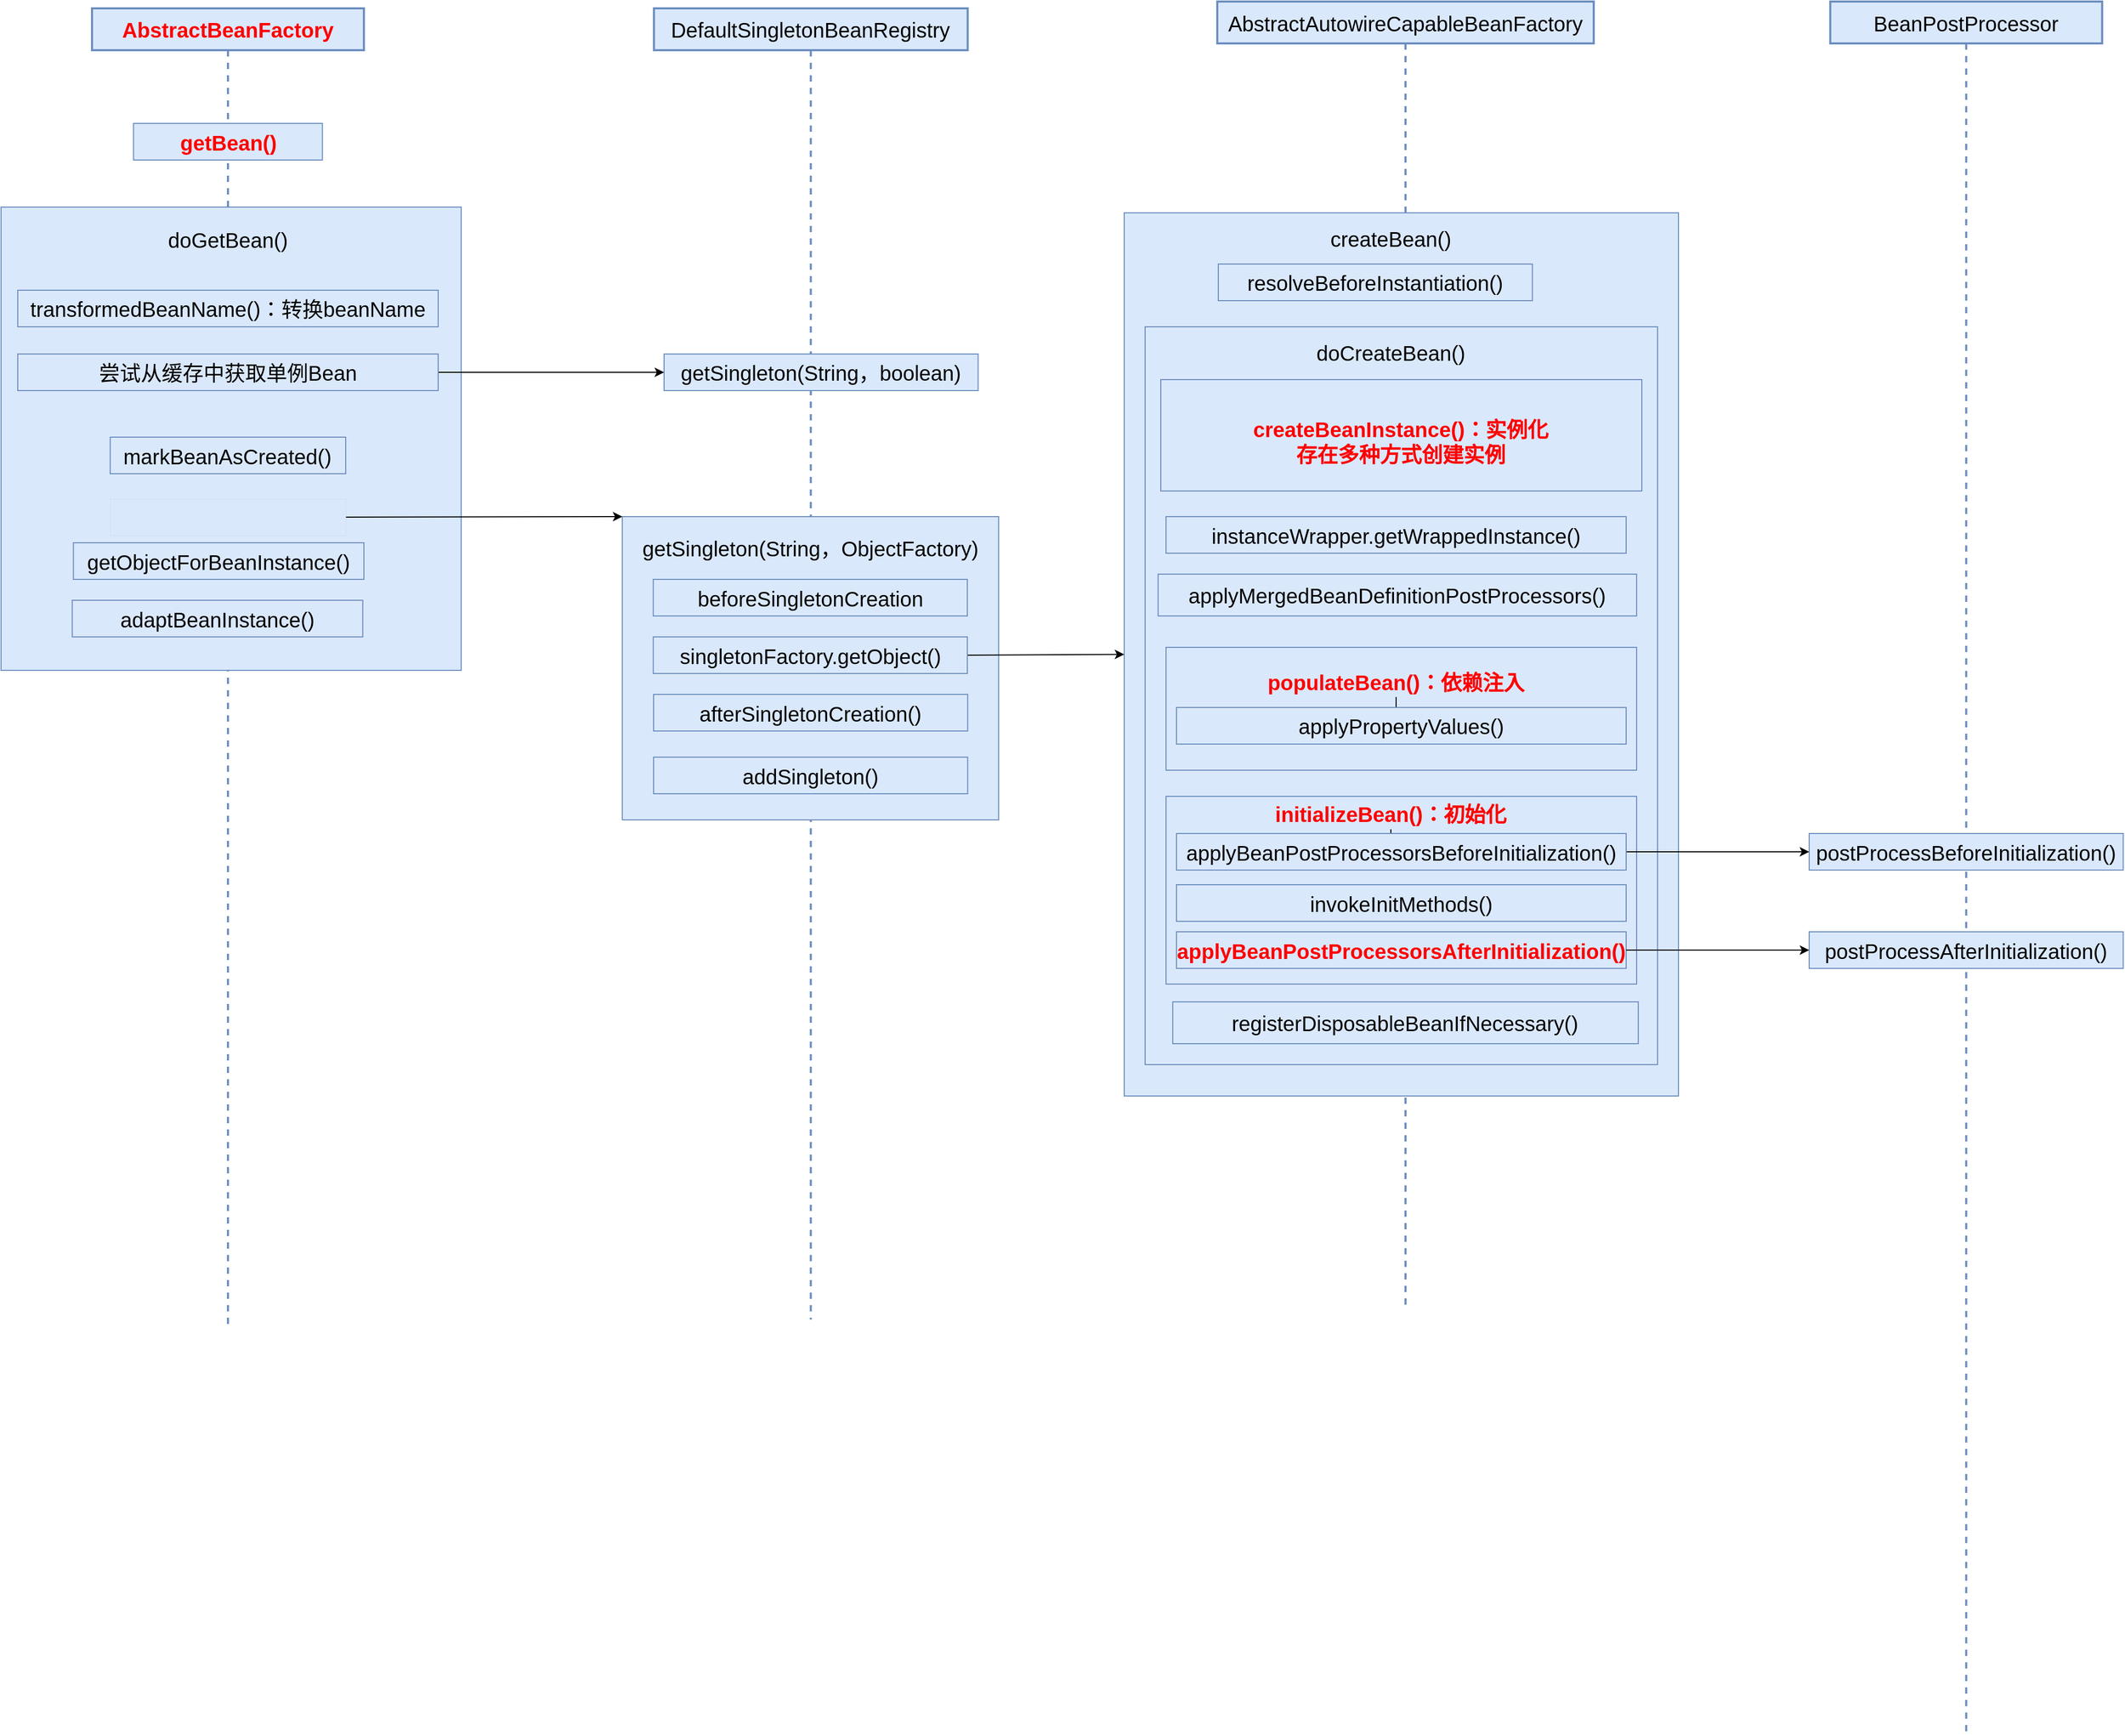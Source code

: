 <mxfile version="28.1.2">
  <diagram name="第 1 页" id="A2wYnKDMZFF023bxGnZ8">
    <mxGraphModel dx="3021" dy="1265" grid="1" gridSize="10" guides="1" tooltips="1" connect="1" arrows="1" fold="1" page="1" pageScale="1" pageWidth="827" pageHeight="1169" math="0" shadow="0">
      <root>
        <mxCell id="0" />
        <mxCell id="1" parent="0" />
        <mxCell id="qlxX7Fygw9MmZmLqK2NQ-1" value="AbstractBeanFactory" style="shape=umlLifeline;perimeter=lifelinePerimeter;whiteSpace=wrap;html=1;container=1;dropTarget=0;collapsible=0;recursiveResize=0;outlineConnect=0;portConstraint=eastwest;newEdgeStyle={&quot;curved&quot;:0,&quot;rounded&quot;:0};fontSize=20;fillColor=#dae8fc;strokeColor=#6c8ebf;strokeWidth=2;fontStyle=1;fontColor=#FF0000;" parent="1" vertex="1">
          <mxGeometry x="72.99" y="90" width="260" height="1262" as="geometry" />
        </mxCell>
        <mxCell id="tHCy42ypWK_uThyhraDl-1" value="getBean()" style="html=1;whiteSpace=wrap;fontSize=20;fillColor=#dae8fc;strokeColor=#6c8ebf;fontStyle=1;fontColor=#FF0000;" parent="1" vertex="1">
          <mxGeometry x="112.67" y="200" width="180.63" height="35" as="geometry" />
        </mxCell>
        <mxCell id="tHCy42ypWK_uThyhraDl-2" value="" style="html=1;whiteSpace=wrap;fontSize=20;fillColor=#dae8fc;strokeColor=#6c8ebf;" parent="1" vertex="1">
          <mxGeometry x="-14" y="280" width="440" height="443" as="geometry" />
        </mxCell>
        <mxCell id="tHCy42ypWK_uThyhraDl-4" value="DefaultSingletonBeanRegistry" style="shape=umlLifeline;perimeter=lifelinePerimeter;whiteSpace=wrap;html=1;container=1;dropTarget=0;collapsible=0;recursiveResize=0;outlineConnect=0;portConstraint=eastwest;newEdgeStyle={&quot;curved&quot;:0,&quot;rounded&quot;:0};fontSize=20;fillColor=#dae8fc;strokeColor=#6c8ebf;strokeWidth=2;" parent="1" vertex="1">
          <mxGeometry x="610.32" y="90" width="300" height="1253.75" as="geometry" />
        </mxCell>
        <mxCell id="tHCy42ypWK_uThyhraDl-6" value="getSingleton(String，boolean)" style="html=1;whiteSpace=wrap;fontSize=20;fillColor=#dae8fc;strokeColor=#6c8ebf;" parent="1" vertex="1">
          <mxGeometry x="620.0" y="420.5" width="300.32" height="35" as="geometry" />
        </mxCell>
        <mxCell id="tHCy42ypWK_uThyhraDl-9" value="" style="endArrow=classic;html=1;rounded=0;exitX=1;exitY=0.5;exitDx=0;exitDy=0;entryX=0;entryY=0.5;entryDx=0;entryDy=0;" parent="1" source="tHCy42ypWK_uThyhraDl-28" target="tHCy42ypWK_uThyhraDl-6" edge="1">
          <mxGeometry width="50" height="50" relative="1" as="geometry">
            <mxPoint x="520" y="636" as="sourcePoint" />
            <mxPoint x="570" y="586" as="targetPoint" />
          </mxGeometry>
        </mxCell>
        <mxCell id="tHCy42ypWK_uThyhraDl-10" value="markBeanAsCreated()" style="html=1;whiteSpace=wrap;fontSize=20;fillColor=#dae8fc;strokeColor=#6c8ebf;" parent="1" vertex="1">
          <mxGeometry x="90.4" y="500" width="225.17" height="35" as="geometry" />
        </mxCell>
        <mxCell id="tHCy42ypWK_uThyhraDl-15" value="&lt;span style=&quot;font-size: 20px;&quot;&gt;doGetBean()&lt;/span&gt;" style="text;html=1;align=center;verticalAlign=middle;whiteSpace=wrap;rounded=0;" parent="1" vertex="1">
          <mxGeometry x="142.99" y="285.5" width="120" height="50" as="geometry" />
        </mxCell>
        <mxCell id="tHCy42ypWK_uThyhraDl-16" value="" style="html=1;whiteSpace=wrap;fontSize=20;fillColor=#dae8fc;strokeColor=#6c8ebf;" parent="1" vertex="1">
          <mxGeometry x="580.08" y="576" width="359.84" height="290" as="geometry" />
        </mxCell>
        <mxCell id="tHCy42ypWK_uThyhraDl-17" value="" style="endArrow=classic;html=1;rounded=0;exitX=1;exitY=0.5;exitDx=0;exitDy=0;entryX=0;entryY=0;entryDx=0;entryDy=0;" parent="1" source="tHCy42ypWK_uThyhraDl-26" target="tHCy42ypWK_uThyhraDl-16" edge="1">
          <mxGeometry width="50" height="50" relative="1" as="geometry">
            <mxPoint x="530" y="666" as="sourcePoint" />
            <mxPoint x="605" y="666" as="targetPoint" />
          </mxGeometry>
        </mxCell>
        <mxCell id="tHCy42ypWK_uThyhraDl-19" value="&lt;span style=&quot;font-size: 20px;&quot;&gt;getSingleton(String，ObjectFactory)&lt;/span&gt;" style="text;html=1;align=center;verticalAlign=middle;whiteSpace=wrap;rounded=0;" parent="1" vertex="1">
          <mxGeometry x="579.84" y="586" width="360" height="40" as="geometry" />
        </mxCell>
        <mxCell id="tHCy42ypWK_uThyhraDl-20" value="beforeSingletonCreation" style="html=1;whiteSpace=wrap;fontSize=20;fillColor=#dae8fc;strokeColor=#6c8ebf;" parent="1" vertex="1">
          <mxGeometry x="609.68" y="636" width="300.32" height="35" as="geometry" />
        </mxCell>
        <mxCell id="tHCy42ypWK_uThyhraDl-21" value="AbstractAutowireCapableBeanFactory" style="shape=umlLifeline;perimeter=lifelinePerimeter;whiteSpace=wrap;html=1;container=1;dropTarget=0;collapsible=0;recursiveResize=0;outlineConnect=0;portConstraint=eastwest;newEdgeStyle={&quot;curved&quot;:0,&quot;rounded&quot;:0};fontSize=20;fillColor=#dae8fc;strokeColor=#6c8ebf;strokeWidth=2;" parent="1" vertex="1">
          <mxGeometry x="1149" y="83.5" width="360" height="1250" as="geometry" />
        </mxCell>
        <mxCell id="tHCy42ypWK_uThyhraDl-22" value="" style="html=1;whiteSpace=wrap;fontSize=20;fillColor=#dae8fc;strokeColor=#6c8ebf;" parent="1" vertex="1">
          <mxGeometry x="1060" y="285.5" width="530" height="844.5" as="geometry" />
        </mxCell>
        <mxCell id="tHCy42ypWK_uThyhraDl-23" value="" style="endArrow=classic;html=1;rounded=0;exitX=1;exitY=0.5;exitDx=0;exitDy=0;entryX=0;entryY=0.5;entryDx=0;entryDy=0;" parent="1" source="tHCy42ypWK_uThyhraDl-24" target="tHCy42ypWK_uThyhraDl-22" edge="1">
          <mxGeometry width="50" height="50" relative="1" as="geometry">
            <mxPoint x="1000" y="774" as="sourcePoint" />
            <mxPoint x="1010" y="635" as="targetPoint" />
          </mxGeometry>
        </mxCell>
        <mxCell id="tHCy42ypWK_uThyhraDl-24" value="singletonFactory.getObject()" style="html=1;whiteSpace=wrap;fontSize=20;fillColor=#dae8fc;strokeColor=#6c8ebf;strokeWidth=1;" parent="1" vertex="1">
          <mxGeometry x="609.68" y="691" width="300.32" height="35" as="geometry" />
        </mxCell>
        <mxCell id="tHCy42ypWK_uThyhraDl-25" value="afterSingletonCreation()" style="html=1;whiteSpace=wrap;fontSize=20;fillColor=#dae8fc;strokeColor=#6c8ebf;" parent="1" vertex="1">
          <mxGeometry x="610" y="746" width="300.32" height="35" as="geometry" />
        </mxCell>
        <mxCell id="tHCy42ypWK_uThyhraDl-26" value="" style="html=1;whiteSpace=wrap;fontSize=20;fillColor=#dae8fc;strokeColor=#6c8ebf;strokeWidth=0;" parent="1" vertex="1">
          <mxGeometry x="90.41" y="559" width="225.17" height="35" as="geometry" />
        </mxCell>
        <mxCell id="tHCy42ypWK_uThyhraDl-27" value="getObjectForBeanInstance()" style="html=1;whiteSpace=wrap;fontSize=20;fillColor=#dae8fc;strokeColor=#6c8ebf;" parent="1" vertex="1">
          <mxGeometry x="55.21" y="601" width="277.79" height="35" as="geometry" />
        </mxCell>
        <mxCell id="tHCy42ypWK_uThyhraDl-28" value="尝试从缓存中获取单例Bean" style="html=1;whiteSpace=wrap;fontSize=20;fillColor=#dae8fc;strokeColor=#6c8ebf;strokeWidth=1;" parent="1" vertex="1">
          <mxGeometry x="1.98" y="420.5" width="402.01" height="35" as="geometry" />
        </mxCell>
        <mxCell id="tHCy42ypWK_uThyhraDl-29" value="addSingleton()" style="html=1;whiteSpace=wrap;fontSize=20;fillColor=#dae8fc;strokeColor=#6c8ebf;" parent="1" vertex="1">
          <mxGeometry x="610" y="806" width="300.32" height="35" as="geometry" />
        </mxCell>
        <mxCell id="tHCy42ypWK_uThyhraDl-32" value="&lt;span style=&quot;font-size: 20px;&quot;&gt;createBean()&lt;/span&gt;" style="text;html=1;align=center;verticalAlign=middle;whiteSpace=wrap;rounded=0;" parent="1" vertex="1">
          <mxGeometry x="1240" y="294.5" width="150" height="30" as="geometry" />
        </mxCell>
        <mxCell id="tHCy42ypWK_uThyhraDl-33" value="resolveBeforeInstantiation()" style="html=1;whiteSpace=wrap;fontSize=20;fillColor=#dae8fc;strokeColor=#6c8ebf;" parent="1" vertex="1">
          <mxGeometry x="1150" y="334.5" width="300.32" height="35" as="geometry" />
        </mxCell>
        <mxCell id="tHCy42ypWK_uThyhraDl-36" value="" style="html=1;whiteSpace=wrap;fontSize=20;fillColor=#dae8fc;strokeColor=#6c8ebf;" parent="1" vertex="1">
          <mxGeometry x="1080" y="394.5" width="490" height="705.5" as="geometry" />
        </mxCell>
        <mxCell id="tHCy42ypWK_uThyhraDl-37" value="&lt;span style=&quot;font-size: 20px;&quot;&gt;doCreateBean()&lt;/span&gt;" style="text;html=1;align=center;verticalAlign=middle;whiteSpace=wrap;rounded=0;" parent="1" vertex="1">
          <mxGeometry x="1240" y="403.5" width="150" height="30" as="geometry" />
        </mxCell>
        <mxCell id="tHCy42ypWK_uThyhraDl-38" value="" style="html=1;whiteSpace=wrap;fontSize=20;fillColor=#dae8fc;strokeColor=#6c8ebf;" parent="1" vertex="1">
          <mxGeometry x="1095" y="445" width="460" height="106.5" as="geometry" />
        </mxCell>
        <mxCell id="tHCy42ypWK_uThyhraDl-39" value="applyMergedBeanDefinitionPostProcessors()" style="html=1;whiteSpace=wrap;fontSize=20;fillColor=#dae8fc;strokeColor=#6c8ebf;" parent="1" vertex="1">
          <mxGeometry x="1092.42" y="631" width="457.58" height="40" as="geometry" />
        </mxCell>
        <mxCell id="tHCy42ypWK_uThyhraDl-40" value="" style="html=1;whiteSpace=wrap;fontSize=20;fillColor=#dae8fc;strokeColor=#6c8ebf;" parent="1" vertex="1">
          <mxGeometry x="1100" y="701" width="450" height="117.5" as="geometry" />
        </mxCell>
        <mxCell id="tHCy42ypWK_uThyhraDl-41" value="" style="html=1;whiteSpace=wrap;fontSize=20;fillColor=#dae8fc;strokeColor=#6c8ebf;" parent="1" vertex="1">
          <mxGeometry x="1100" y="843.5" width="450" height="179.5" as="geometry" />
        </mxCell>
        <mxCell id="tHCy42ypWK_uThyhraDl-42" value="registerDisposableBeanIfNecessary()" style="html=1;whiteSpace=wrap;fontSize=20;fillColor=#dae8fc;strokeColor=#6c8ebf;" parent="1" vertex="1">
          <mxGeometry x="1106.42" y="1040" width="445.16" height="40" as="geometry" />
        </mxCell>
        <mxCell id="tHCy42ypWK_uThyhraDl-67" value="" style="edgeStyle=orthogonalEdgeStyle;rounded=0;orthogonalLoop=1;jettySize=auto;html=1;" parent="1" source="tHCy42ypWK_uThyhraDl-43" target="tHCy42ypWK_uThyhraDl-44" edge="1">
          <mxGeometry relative="1" as="geometry" />
        </mxCell>
        <mxCell id="tHCy42ypWK_uThyhraDl-43" value="&lt;span style=&quot;font-size: 20px;&quot;&gt;populateBean()：依赖注入&lt;/span&gt;" style="text;html=1;align=center;verticalAlign=middle;whiteSpace=wrap;rounded=0;fontColor=#FF0000;fontStyle=1" parent="1" vertex="1">
          <mxGeometry x="1180" y="718.5" width="280" height="30" as="geometry" />
        </mxCell>
        <mxCell id="tHCy42ypWK_uThyhraDl-44" value="applyPropertyValues()" style="html=1;whiteSpace=wrap;fontSize=20;fillColor=#dae8fc;strokeColor=#6c8ebf;" parent="1" vertex="1">
          <mxGeometry x="1110" y="758.5" width="430" height="35" as="geometry" />
        </mxCell>
        <mxCell id="tHCy42ypWK_uThyhraDl-45" value="adaptBeanInstance()" style="html=1;whiteSpace=wrap;fontSize=20;fillColor=#dae8fc;strokeColor=#6c8ebf;" parent="1" vertex="1">
          <mxGeometry x="54.1" y="656" width="277.79" height="35" as="geometry" />
        </mxCell>
        <mxCell id="tHCy42ypWK_uThyhraDl-46" value="BeanPostProcessor" style="shape=umlLifeline;perimeter=lifelinePerimeter;whiteSpace=wrap;html=1;container=1;dropTarget=0;collapsible=0;recursiveResize=0;outlineConnect=0;portConstraint=eastwest;newEdgeStyle={&quot;curved&quot;:0,&quot;rounded&quot;:0};fontSize=20;fillColor=#dae8fc;strokeColor=#6c8ebf;strokeWidth=2;" parent="1" vertex="1">
          <mxGeometry x="1735.16" y="83.5" width="260" height="1656.5" as="geometry" />
        </mxCell>
        <mxCell id="tHCy42ypWK_uThyhraDl-47" value="postProcessBeforeInitialization()" style="html=1;whiteSpace=wrap;fontSize=20;fillColor=#dae8fc;strokeColor=#6c8ebf;" parent="1" vertex="1">
          <mxGeometry x="1715" y="879" width="300.32" height="35" as="geometry" />
        </mxCell>
        <mxCell id="tHCy42ypWK_uThyhraDl-48" value="" style="endArrow=classic;html=1;rounded=0;exitX=1;exitY=0.5;exitDx=0;exitDy=0;entryX=0;entryY=0.5;entryDx=0;entryDy=0;" parent="1" source="tHCy42ypWK_uThyhraDl-51" target="tHCy42ypWK_uThyhraDl-47" edge="1">
          <mxGeometry width="50" height="50" relative="1" as="geometry">
            <mxPoint x="1750" y="790" as="sourcePoint" />
            <mxPoint x="1800" y="740" as="targetPoint" />
          </mxGeometry>
        </mxCell>
        <mxCell id="tHCy42ypWK_uThyhraDl-68" value="" style="edgeStyle=orthogonalEdgeStyle;rounded=0;orthogonalLoop=1;jettySize=auto;html=1;" parent="1" source="tHCy42ypWK_uThyhraDl-50" target="tHCy42ypWK_uThyhraDl-51" edge="1">
          <mxGeometry relative="1" as="geometry" />
        </mxCell>
        <mxCell id="tHCy42ypWK_uThyhraDl-50" value="&lt;span style=&quot;font-size: 20px;&quot;&gt;initializeBean()：初始化&lt;/span&gt;" style="text;html=1;align=center;verticalAlign=middle;whiteSpace=wrap;rounded=0;fontColor=#FF0000;fontStyle=1" parent="1" vertex="1">
          <mxGeometry x="1160" y="845" width="310" height="30" as="geometry" />
        </mxCell>
        <mxCell id="tHCy42ypWK_uThyhraDl-51" value="applyBeanPostProcessorsBeforeInitialization()" style="html=1;whiteSpace=wrap;fontSize=20;fillColor=#dae8fc;strokeColor=#6c8ebf;" parent="1" vertex="1">
          <mxGeometry x="1110" y="879" width="430" height="35" as="geometry" />
        </mxCell>
        <mxCell id="tHCy42ypWK_uThyhraDl-52" value="&lt;b&gt;&lt;font style=&quot;color: rgb(255, 0, 0);&quot;&gt;applyBeanPostProcessorsAfterInitialization()&lt;/font&gt;&lt;/b&gt;" style="html=1;whiteSpace=wrap;fontSize=20;fillColor=#dae8fc;strokeColor=#6c8ebf;" parent="1" vertex="1">
          <mxGeometry x="1110" y="973" width="430" height="35" as="geometry" />
        </mxCell>
        <mxCell id="tHCy42ypWK_uThyhraDl-53" value="invokeInitMethods()" style="html=1;whiteSpace=wrap;fontSize=20;fillColor=#dae8fc;strokeColor=#6c8ebf;" parent="1" vertex="1">
          <mxGeometry x="1110" y="928" width="430" height="35" as="geometry" />
        </mxCell>
        <mxCell id="tHCy42ypWK_uThyhraDl-54" value="postProcessAfterInitialization()" style="html=1;whiteSpace=wrap;fontSize=20;fillColor=#dae8fc;strokeColor=#6c8ebf;" parent="1" vertex="1">
          <mxGeometry x="1715" y="973" width="300.32" height="35" as="geometry" />
        </mxCell>
        <mxCell id="tHCy42ypWK_uThyhraDl-55" value="" style="endArrow=classic;html=1;rounded=0;exitX=1;exitY=0.5;exitDx=0;exitDy=0;entryX=0;entryY=0.5;entryDx=0;entryDy=0;" parent="1" source="tHCy42ypWK_uThyhraDl-52" target="tHCy42ypWK_uThyhraDl-54" edge="1">
          <mxGeometry width="50" height="50" relative="1" as="geometry">
            <mxPoint x="1670" y="760" as="sourcePoint" />
            <mxPoint x="1860" y="760" as="targetPoint" />
          </mxGeometry>
        </mxCell>
        <mxCell id="tHCy42ypWK_uThyhraDl-58" value="instanceWrapper.getWrappedInstance()" style="html=1;whiteSpace=wrap;fontSize=20;fillColor=#dae8fc;strokeColor=#6c8ebf;strokeWidth=1;" parent="1" vertex="1">
          <mxGeometry x="1100" y="576" width="440" height="35" as="geometry" />
        </mxCell>
        <mxCell id="tHCy42ypWK_uThyhraDl-60" value="&lt;span style=&quot;font-size: 20px;&quot;&gt;&lt;span&gt;createBeanInstance()：实例化&lt;/span&gt;&lt;/span&gt;&lt;div&gt;&lt;span style=&quot;font-size: 20px;&quot;&gt;存在多种方式创建实例&lt;/span&gt;&lt;/div&gt;" style="text;html=1;align=center;verticalAlign=middle;whiteSpace=wrap;rounded=0;fontColor=#FF0000;fontStyle=1" parent="1" vertex="1">
          <mxGeometry x="1109.38" y="455.5" width="430.62" height="96" as="geometry" />
        </mxCell>
        <mxCell id="a2NVkVl118PpFYGG_Mid-7" value="transformedBeanName()：转换beanName" style="html=1;whiteSpace=wrap;fontSize=20;fillColor=#dae8fc;strokeColor=#6c8ebf;" parent="1" vertex="1">
          <mxGeometry x="1.99" y="359.5" width="402.01" height="35" as="geometry" />
        </mxCell>
      </root>
    </mxGraphModel>
  </diagram>
</mxfile>
